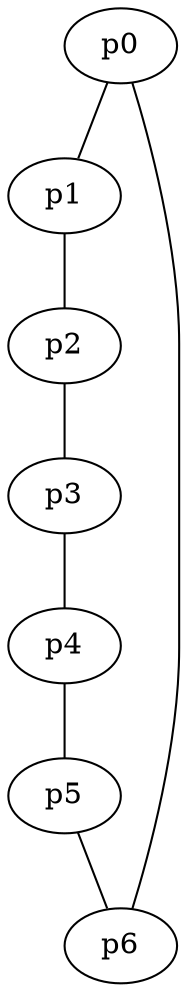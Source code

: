graph ConvexHull {
  p0 [pos="-97,-51!"];
  p1 [pos="-74,-78!"];
  p2 [pos="-73,61!"];
  p3 [pos="-1,95!"];
  p4 [pos="82,-60!"];
  p5 [pos="90,83!"];
  p6 [pos="100,-56!"];
  p0 -- p1;
  p1 -- p2;
  p2 -- p3;
  p3 -- p4;
  p4 -- p5;
  p5 -- p6;
  p6 -- p0;
}

